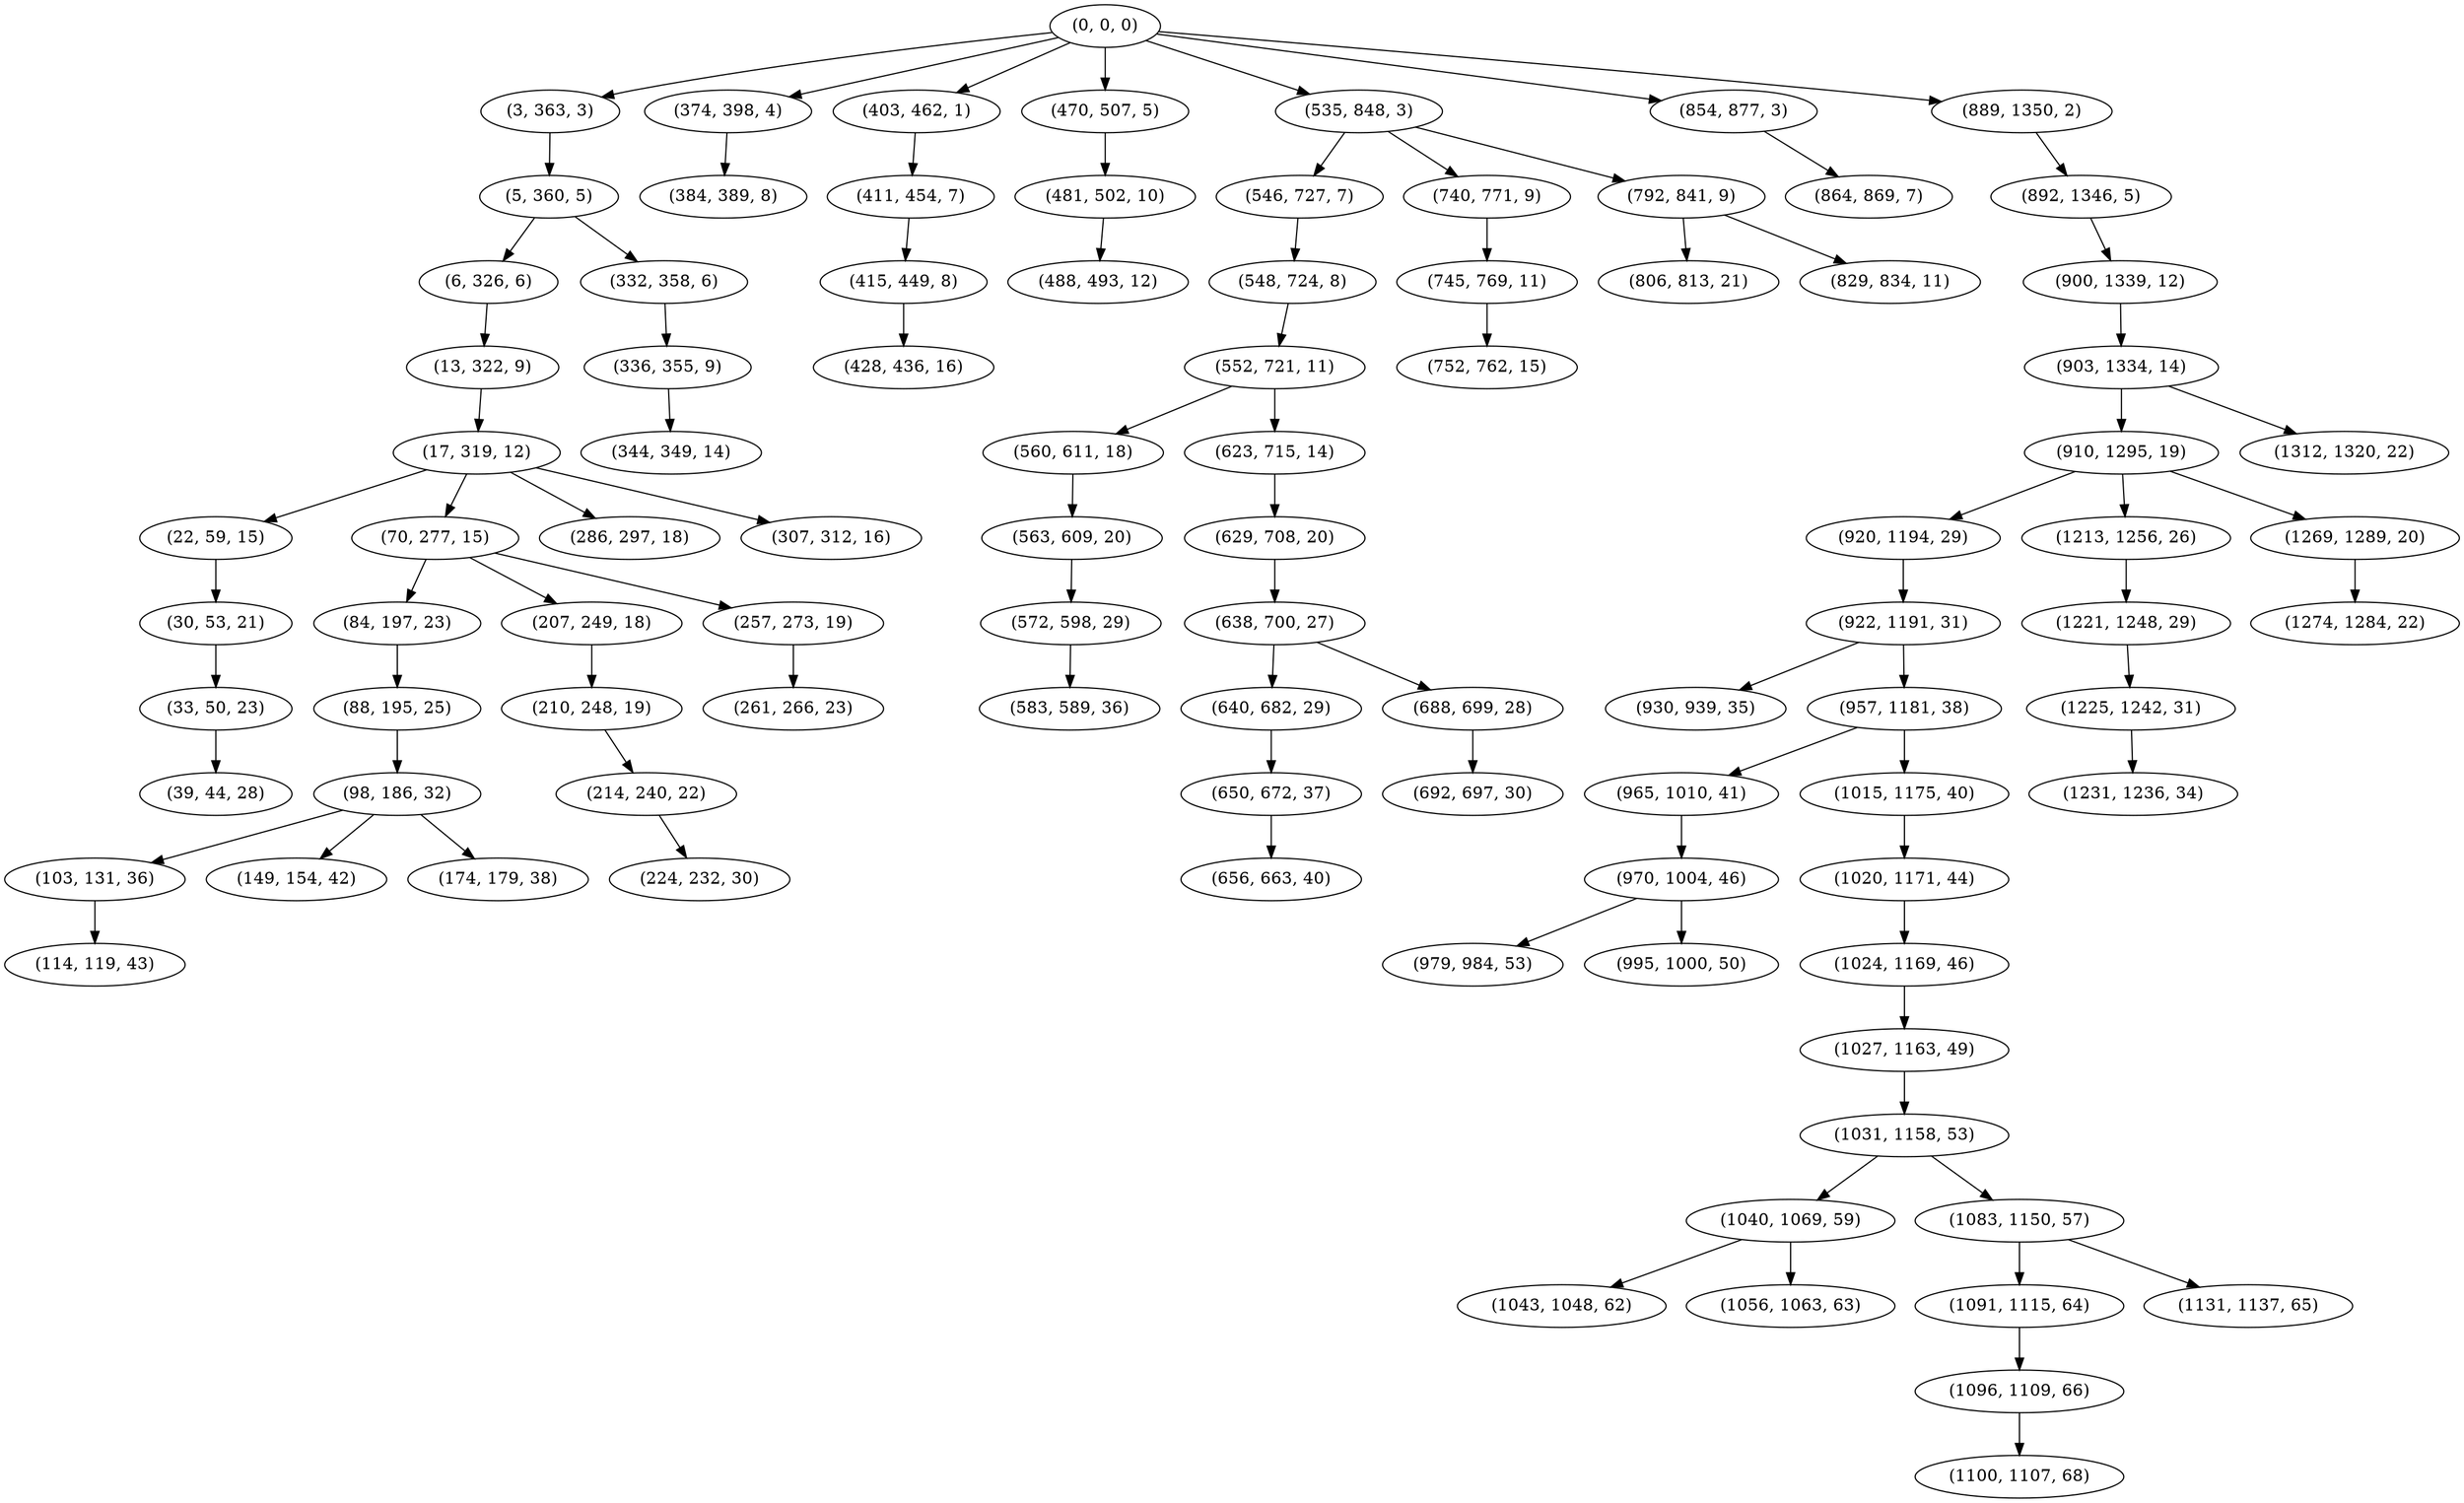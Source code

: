 digraph tree {
    "(0, 0, 0)";
    "(3, 363, 3)";
    "(5, 360, 5)";
    "(6, 326, 6)";
    "(13, 322, 9)";
    "(17, 319, 12)";
    "(22, 59, 15)";
    "(30, 53, 21)";
    "(33, 50, 23)";
    "(39, 44, 28)";
    "(70, 277, 15)";
    "(84, 197, 23)";
    "(88, 195, 25)";
    "(98, 186, 32)";
    "(103, 131, 36)";
    "(114, 119, 43)";
    "(149, 154, 42)";
    "(174, 179, 38)";
    "(207, 249, 18)";
    "(210, 248, 19)";
    "(214, 240, 22)";
    "(224, 232, 30)";
    "(257, 273, 19)";
    "(261, 266, 23)";
    "(286, 297, 18)";
    "(307, 312, 16)";
    "(332, 358, 6)";
    "(336, 355, 9)";
    "(344, 349, 14)";
    "(374, 398, 4)";
    "(384, 389, 8)";
    "(403, 462, 1)";
    "(411, 454, 7)";
    "(415, 449, 8)";
    "(428, 436, 16)";
    "(470, 507, 5)";
    "(481, 502, 10)";
    "(488, 493, 12)";
    "(535, 848, 3)";
    "(546, 727, 7)";
    "(548, 724, 8)";
    "(552, 721, 11)";
    "(560, 611, 18)";
    "(563, 609, 20)";
    "(572, 598, 29)";
    "(583, 589, 36)";
    "(623, 715, 14)";
    "(629, 708, 20)";
    "(638, 700, 27)";
    "(640, 682, 29)";
    "(650, 672, 37)";
    "(656, 663, 40)";
    "(688, 699, 28)";
    "(692, 697, 30)";
    "(740, 771, 9)";
    "(745, 769, 11)";
    "(752, 762, 15)";
    "(792, 841, 9)";
    "(806, 813, 21)";
    "(829, 834, 11)";
    "(854, 877, 3)";
    "(864, 869, 7)";
    "(889, 1350, 2)";
    "(892, 1346, 5)";
    "(900, 1339, 12)";
    "(903, 1334, 14)";
    "(910, 1295, 19)";
    "(920, 1194, 29)";
    "(922, 1191, 31)";
    "(930, 939, 35)";
    "(957, 1181, 38)";
    "(965, 1010, 41)";
    "(970, 1004, 46)";
    "(979, 984, 53)";
    "(995, 1000, 50)";
    "(1015, 1175, 40)";
    "(1020, 1171, 44)";
    "(1024, 1169, 46)";
    "(1027, 1163, 49)";
    "(1031, 1158, 53)";
    "(1040, 1069, 59)";
    "(1043, 1048, 62)";
    "(1056, 1063, 63)";
    "(1083, 1150, 57)";
    "(1091, 1115, 64)";
    "(1096, 1109, 66)";
    "(1100, 1107, 68)";
    "(1131, 1137, 65)";
    "(1213, 1256, 26)";
    "(1221, 1248, 29)";
    "(1225, 1242, 31)";
    "(1231, 1236, 34)";
    "(1269, 1289, 20)";
    "(1274, 1284, 22)";
    "(1312, 1320, 22)";
    "(0, 0, 0)" -> "(3, 363, 3)";
    "(0, 0, 0)" -> "(374, 398, 4)";
    "(0, 0, 0)" -> "(403, 462, 1)";
    "(0, 0, 0)" -> "(470, 507, 5)";
    "(0, 0, 0)" -> "(535, 848, 3)";
    "(0, 0, 0)" -> "(854, 877, 3)";
    "(0, 0, 0)" -> "(889, 1350, 2)";
    "(3, 363, 3)" -> "(5, 360, 5)";
    "(5, 360, 5)" -> "(6, 326, 6)";
    "(5, 360, 5)" -> "(332, 358, 6)";
    "(6, 326, 6)" -> "(13, 322, 9)";
    "(13, 322, 9)" -> "(17, 319, 12)";
    "(17, 319, 12)" -> "(22, 59, 15)";
    "(17, 319, 12)" -> "(70, 277, 15)";
    "(17, 319, 12)" -> "(286, 297, 18)";
    "(17, 319, 12)" -> "(307, 312, 16)";
    "(22, 59, 15)" -> "(30, 53, 21)";
    "(30, 53, 21)" -> "(33, 50, 23)";
    "(33, 50, 23)" -> "(39, 44, 28)";
    "(70, 277, 15)" -> "(84, 197, 23)";
    "(70, 277, 15)" -> "(207, 249, 18)";
    "(70, 277, 15)" -> "(257, 273, 19)";
    "(84, 197, 23)" -> "(88, 195, 25)";
    "(88, 195, 25)" -> "(98, 186, 32)";
    "(98, 186, 32)" -> "(103, 131, 36)";
    "(98, 186, 32)" -> "(149, 154, 42)";
    "(98, 186, 32)" -> "(174, 179, 38)";
    "(103, 131, 36)" -> "(114, 119, 43)";
    "(207, 249, 18)" -> "(210, 248, 19)";
    "(210, 248, 19)" -> "(214, 240, 22)";
    "(214, 240, 22)" -> "(224, 232, 30)";
    "(257, 273, 19)" -> "(261, 266, 23)";
    "(332, 358, 6)" -> "(336, 355, 9)";
    "(336, 355, 9)" -> "(344, 349, 14)";
    "(374, 398, 4)" -> "(384, 389, 8)";
    "(403, 462, 1)" -> "(411, 454, 7)";
    "(411, 454, 7)" -> "(415, 449, 8)";
    "(415, 449, 8)" -> "(428, 436, 16)";
    "(470, 507, 5)" -> "(481, 502, 10)";
    "(481, 502, 10)" -> "(488, 493, 12)";
    "(535, 848, 3)" -> "(546, 727, 7)";
    "(535, 848, 3)" -> "(740, 771, 9)";
    "(535, 848, 3)" -> "(792, 841, 9)";
    "(546, 727, 7)" -> "(548, 724, 8)";
    "(548, 724, 8)" -> "(552, 721, 11)";
    "(552, 721, 11)" -> "(560, 611, 18)";
    "(552, 721, 11)" -> "(623, 715, 14)";
    "(560, 611, 18)" -> "(563, 609, 20)";
    "(563, 609, 20)" -> "(572, 598, 29)";
    "(572, 598, 29)" -> "(583, 589, 36)";
    "(623, 715, 14)" -> "(629, 708, 20)";
    "(629, 708, 20)" -> "(638, 700, 27)";
    "(638, 700, 27)" -> "(640, 682, 29)";
    "(638, 700, 27)" -> "(688, 699, 28)";
    "(640, 682, 29)" -> "(650, 672, 37)";
    "(650, 672, 37)" -> "(656, 663, 40)";
    "(688, 699, 28)" -> "(692, 697, 30)";
    "(740, 771, 9)" -> "(745, 769, 11)";
    "(745, 769, 11)" -> "(752, 762, 15)";
    "(792, 841, 9)" -> "(806, 813, 21)";
    "(792, 841, 9)" -> "(829, 834, 11)";
    "(854, 877, 3)" -> "(864, 869, 7)";
    "(889, 1350, 2)" -> "(892, 1346, 5)";
    "(892, 1346, 5)" -> "(900, 1339, 12)";
    "(900, 1339, 12)" -> "(903, 1334, 14)";
    "(903, 1334, 14)" -> "(910, 1295, 19)";
    "(903, 1334, 14)" -> "(1312, 1320, 22)";
    "(910, 1295, 19)" -> "(920, 1194, 29)";
    "(910, 1295, 19)" -> "(1213, 1256, 26)";
    "(910, 1295, 19)" -> "(1269, 1289, 20)";
    "(920, 1194, 29)" -> "(922, 1191, 31)";
    "(922, 1191, 31)" -> "(930, 939, 35)";
    "(922, 1191, 31)" -> "(957, 1181, 38)";
    "(957, 1181, 38)" -> "(965, 1010, 41)";
    "(957, 1181, 38)" -> "(1015, 1175, 40)";
    "(965, 1010, 41)" -> "(970, 1004, 46)";
    "(970, 1004, 46)" -> "(979, 984, 53)";
    "(970, 1004, 46)" -> "(995, 1000, 50)";
    "(1015, 1175, 40)" -> "(1020, 1171, 44)";
    "(1020, 1171, 44)" -> "(1024, 1169, 46)";
    "(1024, 1169, 46)" -> "(1027, 1163, 49)";
    "(1027, 1163, 49)" -> "(1031, 1158, 53)";
    "(1031, 1158, 53)" -> "(1040, 1069, 59)";
    "(1031, 1158, 53)" -> "(1083, 1150, 57)";
    "(1040, 1069, 59)" -> "(1043, 1048, 62)";
    "(1040, 1069, 59)" -> "(1056, 1063, 63)";
    "(1083, 1150, 57)" -> "(1091, 1115, 64)";
    "(1083, 1150, 57)" -> "(1131, 1137, 65)";
    "(1091, 1115, 64)" -> "(1096, 1109, 66)";
    "(1096, 1109, 66)" -> "(1100, 1107, 68)";
    "(1213, 1256, 26)" -> "(1221, 1248, 29)";
    "(1221, 1248, 29)" -> "(1225, 1242, 31)";
    "(1225, 1242, 31)" -> "(1231, 1236, 34)";
    "(1269, 1289, 20)" -> "(1274, 1284, 22)";
}
